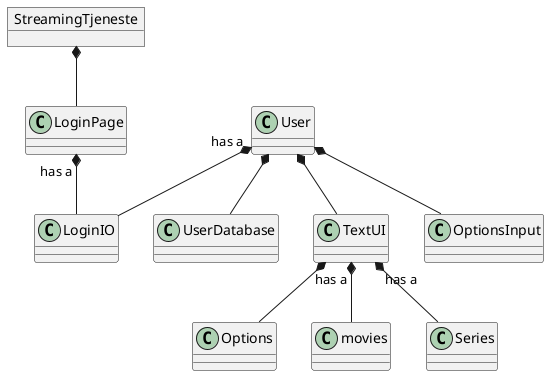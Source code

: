 @startuml
'https://plantuml.com/sequence-diagram
object StreamingTjeneste


StreamingTjeneste *-- LoginPage

LoginPage "has a" *-- LoginIO
User *-- UserDatabase
User "has a"*-- LoginIO
User *-- TextUI
User *-- OptionsInput
TextUI *-- Options
TextUI "has a" *-- movies
TextUI "has a" *-- Series





@enduml